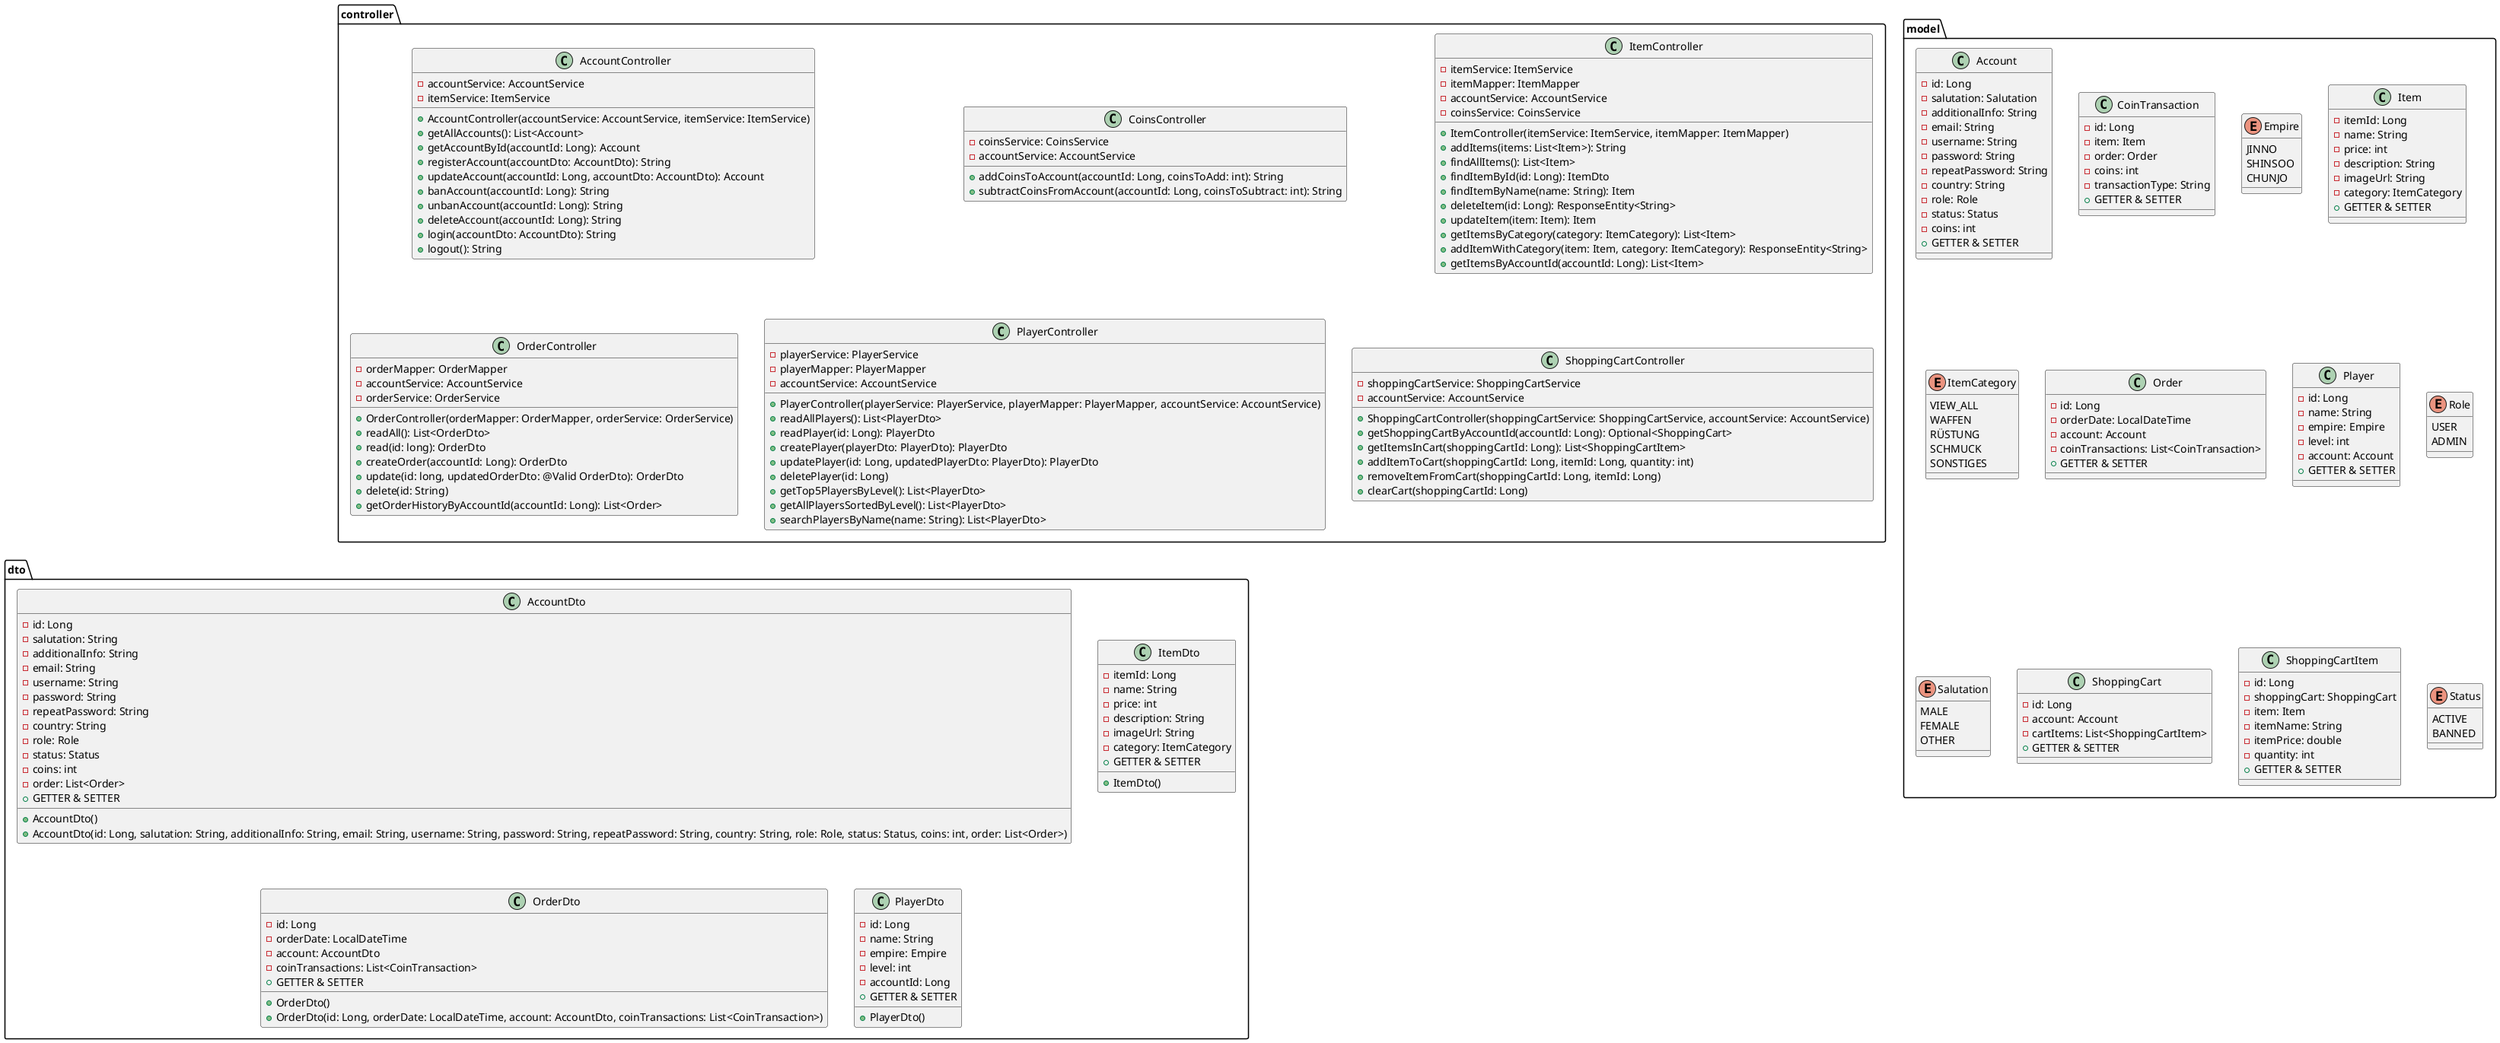 @startuml
package controller {

    class AccountController {
        - accountService: AccountService
        - itemService: ItemService
        + AccountController(accountService: AccountService, itemService: ItemService)
        + getAllAccounts(): List<Account>
        + getAccountById(accountId: Long): Account
        + registerAccount(accountDto: AccountDto): String
        + updateAccount(accountId: Long, accountDto: AccountDto): Account
        + banAccount(accountId: Long): String
        + unbanAccount(accountId: Long): String
        + deleteAccount(accountId: Long): String
        + login(accountDto: AccountDto): String
        + logout(): String
    }

    class CoinsController {
        - coinsService: CoinsService
        - accountService: AccountService
        + addCoinsToAccount(accountId: Long, coinsToAdd: int): String
        + subtractCoinsFromAccount(accountId: Long, coinsToSubtract: int): String
    }

    class ItemController {
        - itemService: ItemService
        - itemMapper: ItemMapper
        - accountService: AccountService
        - coinsService: CoinsService
        + ItemController(itemService: ItemService, itemMapper: ItemMapper)
        + addItems(items: List<Item>): String
        + findAllItems(): List<Item>
        + findItemById(id: Long): ItemDto
        + findItemByName(name: String): Item
        + deleteItem(id: Long): ResponseEntity<String>
        + updateItem(item: Item): Item
        + getItemsByCategory(category: ItemCategory): List<Item>
        + addItemWithCategory(item: Item, category: ItemCategory): ResponseEntity<String>
        + getItemsByAccountId(accountId: Long): List<Item>
    }

    class OrderController {
        - orderMapper: OrderMapper
        - accountService: AccountService
        - orderService: OrderService
        + OrderController(orderMapper: OrderMapper, orderService: OrderService)
        + readAll(): List<OrderDto>
        + read(id: long): OrderDto
        + createOrder(accountId: Long): OrderDto
        + update(id: long, updatedOrderDto: @Valid OrderDto): OrderDto
        + delete(id: String)
        + getOrderHistoryByAccountId(accountId: Long): List<Order>
    }

    class PlayerController {
            - playerService: PlayerService
            - playerMapper: PlayerMapper
            - accountService: AccountService
            + PlayerController(playerService: PlayerService, playerMapper: PlayerMapper, accountService: AccountService)
            + readAllPlayers(): List<PlayerDto>
            + readPlayer(id: Long): PlayerDto
            + createPlayer(playerDto: PlayerDto): PlayerDto
            + updatePlayer(id: Long, updatedPlayerDto: PlayerDto): PlayerDto
            + deletePlayer(id: Long)
            + getTop5PlayersByLevel(): List<PlayerDto>
            + getAllPlayersSortedByLevel(): List<PlayerDto>
            + searchPlayersByName(name: String): List<PlayerDto>
        }

    class ShoppingCartController {
        - shoppingCartService: ShoppingCartService
        - accountService: AccountService
        + ShoppingCartController(shoppingCartService: ShoppingCartService, accountService: AccountService)
        + getShoppingCartByAccountId(accountId: Long): Optional<ShoppingCart>
        + getItemsInCart(shoppingCartId: Long): List<ShoppingCartItem>
        + addItemToCart(shoppingCartId: Long, itemId: Long, quantity: int)
        + removeItemFromCart(shoppingCartId: Long, itemId: Long)
        + clearCart(shoppingCartId: Long)
    }
}

package "model" {
    class Account {
        - id: Long
        - salutation: Salutation
        - additionalInfo: String
        - email: String
        - username: String
        - password: String
        - repeatPassword: String
        - country: String
        - role: Role
        - status: Status
        - coins: int
        + GETTER & SETTER
    }

    class CoinTransaction {
        - id: Long
        - item: Item
        - order: Order
        - coins: int
        - transactionType: String
        + GETTER & SETTER
    }

    enum Empire {
        JINNO
        SHINSOO
        CHUNJO
    }

    class Item {
        - itemId: Long
        - name: String
        - price: int
        - description: String
        - imageUrl: String
        - category: ItemCategory
        + GETTER & SETTER
    }

    enum ItemCategory {
        VIEW_ALL
        WAFFEN
        RÜSTUNG
        SCHMUCK
        SONSTIGES
    }

    class Order {
        - id: Long
        - orderDate: LocalDateTime
        - account: Account
        - coinTransactions: List<CoinTransaction>
        + GETTER & SETTER
    }

    class Player {
        - id: Long
        - name: String
        - empire: Empire
        - level: int
        - account: Account
        + GETTER & SETTER
    }

    enum Role {
        USER
        ADMIN
    }

    enum Salutation {
        MALE
        FEMALE
        OTHER
    }

    class ShoppingCart {
        - id: Long
        - account: Account
        - cartItems: List<ShoppingCartItem>
        + GETTER & SETTER
    }

    class ShoppingCartItem {
        - id: Long
        - shoppingCart: ShoppingCart
        - item: Item
        - itemName: String
        - itemPrice: double
        - quantity: int
        + GETTER & SETTER
    }

    enum Status {
        ACTIVE
        BANNED
    }
}

package dto {
    class AccountDto {
        - id: Long
        - salutation: String
        - additionalInfo: String
        - email: String
        - username: String
        - password: String
        - repeatPassword: String
        - country: String
        - role: Role
        - status: Status
        - coins: int
        - order: List<Order>
        + AccountDto()
        + AccountDto(id: Long, salutation: String, additionalInfo: String, email: String, username: String, password: String, repeatPassword: String, country: String, role: Role, status: Status, coins: int, order: List<Order>)
        + GETTER & SETTER
    }
    class ItemDto {
        - itemId: Long
        - name: String
        - price: int
        - description: String
        - imageUrl: String
        - category: ItemCategory
        + ItemDto()
        + GETTER & SETTER
    }
    class OrderDto {
        - id: Long
        - orderDate: LocalDateTime
        - account: AccountDto
        - coinTransactions: List<CoinTransaction>
        + OrderDto()
        + OrderDto(id: Long, orderDate: LocalDateTime, account: AccountDto, coinTransactions: List<CoinTransaction>)
        + GETTER & SETTER
    }
    class PlayerDto {
        - id: Long
        - name: String
        - empire: Empire
        - level: int
        - accountId: Long
        + PlayerDto()
        + GETTER & SETTER
    }
}

@enduml
